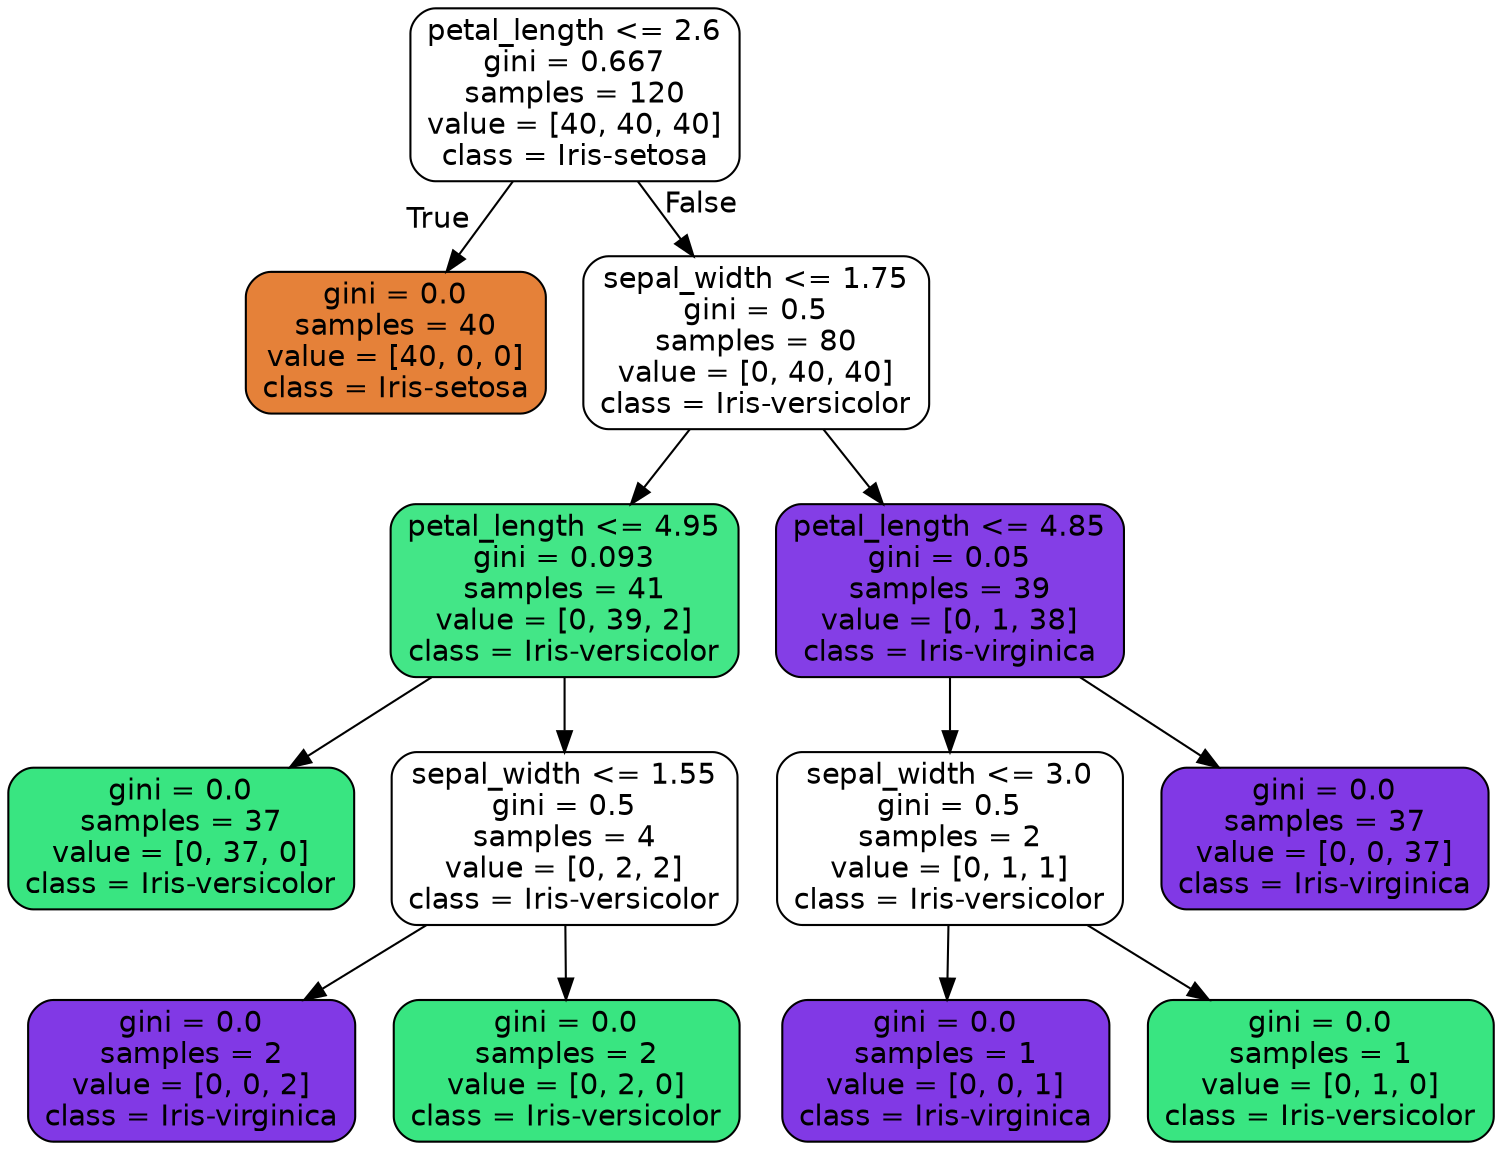 digraph Tree {
node [shape=box, style="filled, rounded", color="black", fontname="helvetica"] ;
edge [fontname="helvetica"] ;
0 [label="petal_length <= 2.6\ngini = 0.667\nsamples = 120\nvalue = [40, 40, 40]\nclass = Iris-setosa", fillcolor="#ffffff"] ;
1 [label="gini = 0.0\nsamples = 40\nvalue = [40, 0, 0]\nclass = Iris-setosa", fillcolor="#e58139"] ;
0 -> 1 [labeldistance=2.5, labelangle=45, headlabel="True"] ;
2 [label="sepal_width <= 1.75\ngini = 0.5\nsamples = 80\nvalue = [0, 40, 40]\nclass = Iris-versicolor", fillcolor="#ffffff"] ;
0 -> 2 [labeldistance=2.5, labelangle=-45, headlabel="False"] ;
3 [label="petal_length <= 4.95\ngini = 0.093\nsamples = 41\nvalue = [0, 39, 2]\nclass = Iris-versicolor", fillcolor="#43e687"] ;
2 -> 3 ;
4 [label="gini = 0.0\nsamples = 37\nvalue = [0, 37, 0]\nclass = Iris-versicolor", fillcolor="#39e581"] ;
3 -> 4 ;
5 [label="sepal_width <= 1.55\ngini = 0.5\nsamples = 4\nvalue = [0, 2, 2]\nclass = Iris-versicolor", fillcolor="#ffffff"] ;
3 -> 5 ;
6 [label="gini = 0.0\nsamples = 2\nvalue = [0, 0, 2]\nclass = Iris-virginica", fillcolor="#8139e5"] ;
5 -> 6 ;
7 [label="gini = 0.0\nsamples = 2\nvalue = [0, 2, 0]\nclass = Iris-versicolor", fillcolor="#39e581"] ;
5 -> 7 ;
8 [label="petal_length <= 4.85\ngini = 0.05\nsamples = 39\nvalue = [0, 1, 38]\nclass = Iris-virginica", fillcolor="#843ee6"] ;
2 -> 8 ;
9 [label="sepal_width <= 3.0\ngini = 0.5\nsamples = 2\nvalue = [0, 1, 1]\nclass = Iris-versicolor", fillcolor="#ffffff"] ;
8 -> 9 ;
10 [label="gini = 0.0\nsamples = 1\nvalue = [0, 0, 1]\nclass = Iris-virginica", fillcolor="#8139e5"] ;
9 -> 10 ;
11 [label="gini = 0.0\nsamples = 1\nvalue = [0, 1, 0]\nclass = Iris-versicolor", fillcolor="#39e581"] ;
9 -> 11 ;
12 [label="gini = 0.0\nsamples = 37\nvalue = [0, 0, 37]\nclass = Iris-virginica", fillcolor="#8139e5"] ;
8 -> 12 ;
}